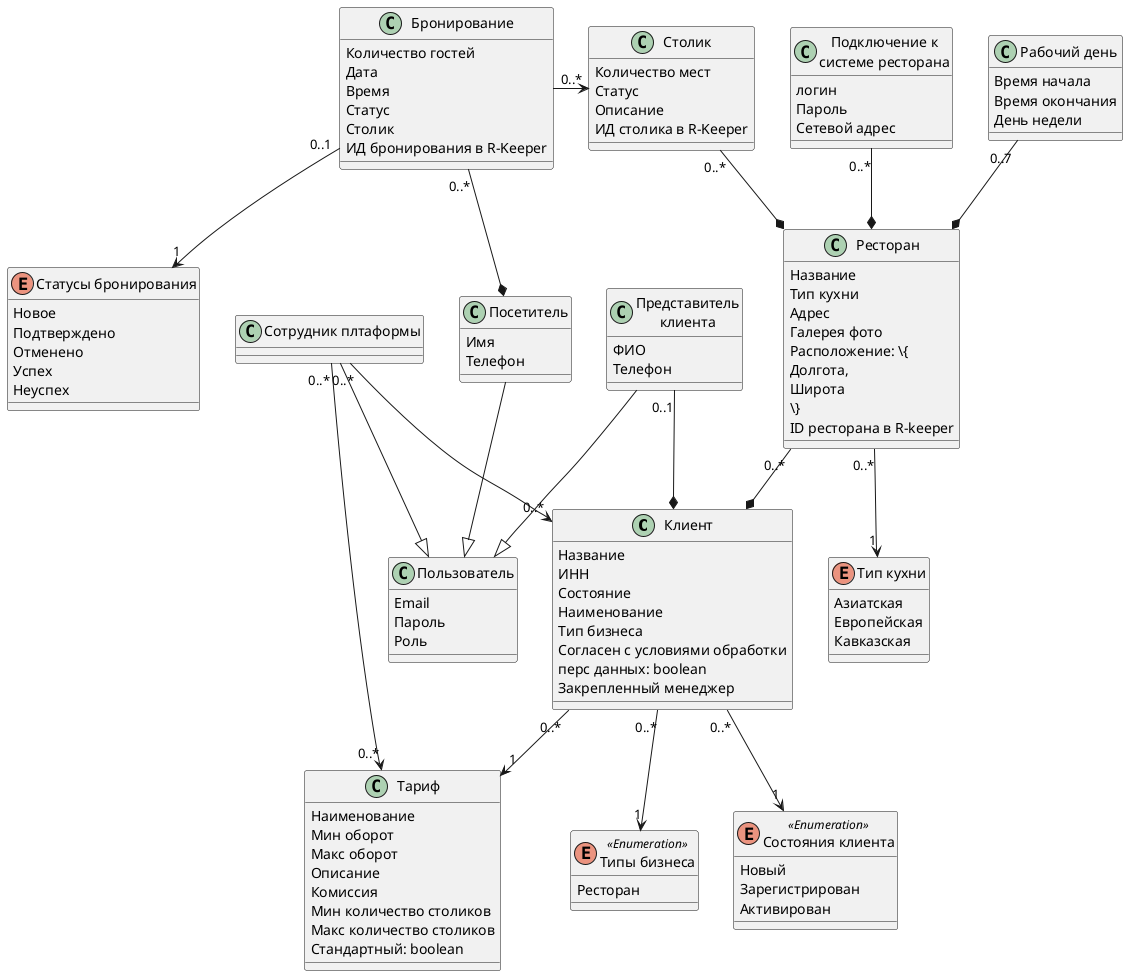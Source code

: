 @startuml

Class "Клиент" as client {
    Название
    ИНН
    Состояние
    Наименование
    Тип бизнеса
    Согласен с условиями обработки\nперс данных: boolean
    Закрепленный менеджер
}

class "Представитель\nклиента" as member {
    ФИО
    Телефон
}

class "Тариф" as tariff {
    Наименование
    Мин оборот
    Макс оборот
    Описание
    Комиссия
    Мин количество столиков
    Макс количество столиков
    Стандартный: boolean
}

enum "Состояния клиента" as states <<Enumeration>> {
    Новый
    Зарегистрирован
    Активирован
}

enum "Типы бизнеса" as business_types <<Enumeration>> {
    Ресторан
}

class "Ресторан" as restaurant {
    Название
    Тип кухни
    Адрес
    Галерея фото
    Расположение: \{
        Долгота,
        Широта
    \}
    ID ресторана в R-keeper
}

enum "Тип кухни" as kitchen_types {
    Азиатская
    Европейская
    Кавказская
}

class "Подключение к\nсистеме ресторана" as connection {
    логин
    Пароль
    Сетевой адрес
}

class "Рабочий день" as working_day {
    Время начала
    Время окончания
    День недели
}

class "Столик" as table {
    Количество мест
    Статус
    Описание
    ИД столика в R-Keeper
}

class "Посетитель" as fl {
    Имя
    Телефон
}

class "Бронирование" as booking {
    Количество гостей
    Дата
    Время
    Статус
    Столик
    ИД бронирования в R-Keeper
}

enum "Статусы бронирования" as booking_states {
    Новое
    Подтверждено
    Отменено
    Успех
    Неуспех
}

class "Сотрудник плтаформы" as employee {
}

class "Пользователь" as User {
    Email
    Пароль
    Роль
}

member "0..1" --* client
client "0..*" --> "1" tariff
client "0..*" --> "1" states
client "0..*" --> "1" business_types
restaurant "0..*" --* client
restaurant "0..*" --> "1" kitchen_types
connection "0..*" --* restaurant
working_day "0..7" --* restaurant
table "0..*" --* restaurant

booking "0..1" --> "1" booking_states
booking "0..*" --* fl
booking "0..*" -right-> table

employee "0..*" --> "0..*" client
employee "0..*" --> "0..*" tariff

member --|> User
fl --|> User
employee --|> User